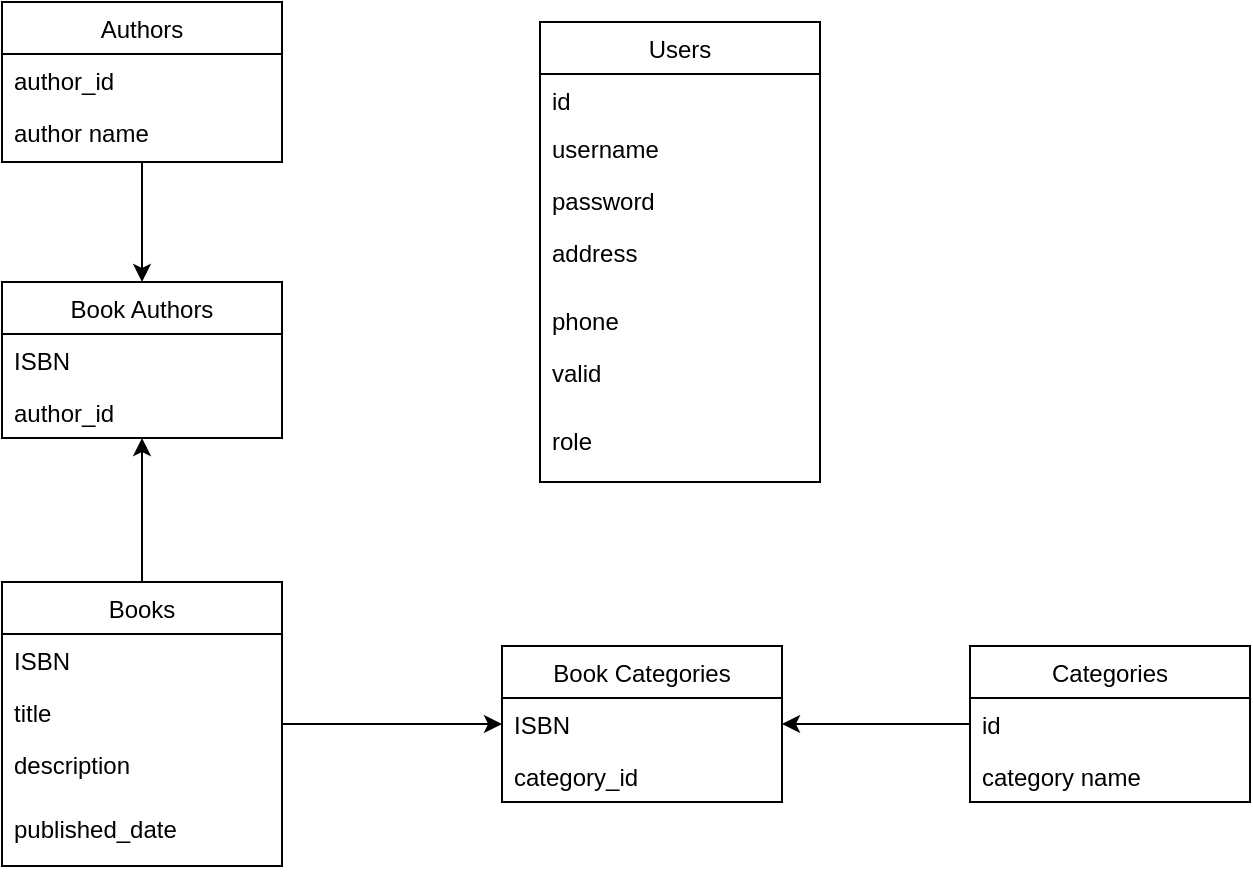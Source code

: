 <mxfile version="12.6.2" type="device"><diagram id="H-et--lgW9uvcnuSV5ao" name="Page-1"><mxGraphModel dx="998" dy="562" grid="1" gridSize="10" guides="1" tooltips="1" connect="1" arrows="1" fold="1" page="1" pageScale="1" pageWidth="850" pageHeight="1100" math="0" shadow="0"><root><mxCell id="0"/><mxCell id="1" parent="0"/><mxCell id="ustVfV5j99YzXeg-ZWxg-114" value="" style="group" vertex="1" connectable="0" parent="1"><mxGeometry x="113" y="260" width="624" height="432" as="geometry"/></mxCell><mxCell id="GwyXpZtgwQyraii6afSM-1" value="Books" style="swimlane;fontStyle=0;childLayout=stackLayout;horizontal=1;startSize=26;fillColor=none;horizontalStack=0;resizeParent=1;resizeParentMax=0;resizeLast=0;collapsible=1;marginBottom=0;" parent="ustVfV5j99YzXeg-ZWxg-114" vertex="1"><mxGeometry y="290" width="140" height="142" as="geometry"/></mxCell><mxCell id="GwyXpZtgwQyraii6afSM-2" value="ISBN" style="text;strokeColor=none;fillColor=none;align=left;verticalAlign=top;spacingLeft=4;spacingRight=4;overflow=hidden;rotatable=0;points=[[0,0.5],[1,0.5]];portConstraint=eastwest;" parent="GwyXpZtgwQyraii6afSM-1" vertex="1"><mxGeometry y="26" width="140" height="26" as="geometry"/></mxCell><mxCell id="GwyXpZtgwQyraii6afSM-3" value="title" style="text;strokeColor=none;fillColor=none;align=left;verticalAlign=top;spacingLeft=4;spacingRight=4;overflow=hidden;rotatable=0;points=[[0,0.5],[1,0.5]];portConstraint=eastwest;" parent="GwyXpZtgwQyraii6afSM-1" vertex="1"><mxGeometry y="52" width="140" height="26" as="geometry"/></mxCell><mxCell id="GwyXpZtgwQyraii6afSM-4" value="description" style="text;strokeColor=none;fillColor=none;align=left;verticalAlign=top;spacingLeft=4;spacingRight=4;overflow=hidden;rotatable=0;points=[[0,0.5],[1,0.5]];portConstraint=eastwest;" parent="GwyXpZtgwQyraii6afSM-1" vertex="1"><mxGeometry y="78" width="140" height="32" as="geometry"/></mxCell><mxCell id="ustVfV5j99YzXeg-ZWxg-80" value="published_date" style="text;strokeColor=none;fillColor=none;align=left;verticalAlign=top;spacingLeft=4;spacingRight=4;overflow=hidden;rotatable=0;points=[[0,0.5],[1,0.5]];portConstraint=eastwest;" vertex="1" parent="GwyXpZtgwQyraii6afSM-1"><mxGeometry y="110" width="140" height="32" as="geometry"/></mxCell><mxCell id="GwyXpZtgwQyraii6afSM-5" value="Authors" style="swimlane;fontStyle=0;childLayout=stackLayout;horizontal=1;startSize=26;fillColor=none;horizontalStack=0;resizeParent=1;resizeParentMax=0;resizeLast=0;collapsible=1;marginBottom=0;" parent="ustVfV5j99YzXeg-ZWxg-114" vertex="1"><mxGeometry width="140" height="80" as="geometry"/></mxCell><mxCell id="GwyXpZtgwQyraii6afSM-6" value="author_id" style="text;strokeColor=none;fillColor=none;align=left;verticalAlign=top;spacingLeft=4;spacingRight=4;overflow=hidden;rotatable=0;points=[[0,0.5],[1,0.5]];portConstraint=eastwest;" parent="GwyXpZtgwQyraii6afSM-5" vertex="1"><mxGeometry y="26" width="140" height="26" as="geometry"/></mxCell><mxCell id="GwyXpZtgwQyraii6afSM-7" value="author name" style="text;strokeColor=none;fillColor=none;align=left;verticalAlign=top;spacingLeft=4;spacingRight=4;overflow=hidden;rotatable=0;points=[[0,0.5],[1,0.5]];portConstraint=eastwest;" parent="GwyXpZtgwQyraii6afSM-5" vertex="1"><mxGeometry y="52" width="140" height="28" as="geometry"/></mxCell><mxCell id="GwyXpZtgwQyraii6afSM-10" value="Categories" style="swimlane;fontStyle=0;childLayout=stackLayout;horizontal=1;startSize=26;fillColor=none;horizontalStack=0;resizeParent=1;resizeParentMax=0;resizeLast=0;collapsible=1;marginBottom=0;" parent="ustVfV5j99YzXeg-ZWxg-114" vertex="1"><mxGeometry x="484" y="322" width="140" height="78" as="geometry"/></mxCell><mxCell id="GwyXpZtgwQyraii6afSM-11" value="id" style="text;strokeColor=none;fillColor=none;align=left;verticalAlign=top;spacingLeft=4;spacingRight=4;overflow=hidden;rotatable=0;points=[[0,0.5],[1,0.5]];portConstraint=eastwest;" parent="GwyXpZtgwQyraii6afSM-10" vertex="1"><mxGeometry y="26" width="140" height="26" as="geometry"/></mxCell><mxCell id="GwyXpZtgwQyraii6afSM-12" value="category name" style="text;strokeColor=none;fillColor=none;align=left;verticalAlign=top;spacingLeft=4;spacingRight=4;overflow=hidden;rotatable=0;points=[[0,0.5],[1,0.5]];portConstraint=eastwest;" parent="GwyXpZtgwQyraii6afSM-10" vertex="1"><mxGeometry y="52" width="140" height="26" as="geometry"/></mxCell><mxCell id="GwyXpZtgwQyraii6afSM-16" value="Users" style="swimlane;fontStyle=0;childLayout=stackLayout;horizontal=1;startSize=26;fillColor=none;horizontalStack=0;resizeParent=1;resizeParentMax=0;resizeLast=0;collapsible=1;marginBottom=0;" parent="ustVfV5j99YzXeg-ZWxg-114" vertex="1"><mxGeometry x="269" y="10" width="140" height="230" as="geometry"/></mxCell><mxCell id="GwyXpZtgwQyraii6afSM-17" value="id" style="text;strokeColor=none;fillColor=none;align=left;verticalAlign=top;spacingLeft=4;spacingRight=4;overflow=hidden;rotatable=0;points=[[0,0.5],[1,0.5]];portConstraint=eastwest;" parent="GwyXpZtgwQyraii6afSM-16" vertex="1"><mxGeometry y="26" width="140" height="24" as="geometry"/></mxCell><mxCell id="GwyXpZtgwQyraii6afSM-18" value="username" style="text;strokeColor=none;fillColor=none;align=left;verticalAlign=top;spacingLeft=4;spacingRight=4;overflow=hidden;rotatable=0;points=[[0,0.5],[1,0.5]];portConstraint=eastwest;" parent="GwyXpZtgwQyraii6afSM-16" vertex="1"><mxGeometry y="50" width="140" height="26" as="geometry"/></mxCell><mxCell id="ustVfV5j99YzXeg-ZWxg-57" value="password" style="text;strokeColor=none;fillColor=none;align=left;verticalAlign=top;spacingLeft=4;spacingRight=4;overflow=hidden;rotatable=0;points=[[0,0.5],[1,0.5]];portConstraint=eastwest;" vertex="1" parent="GwyXpZtgwQyraii6afSM-16"><mxGeometry y="76" width="140" height="26" as="geometry"/></mxCell><mxCell id="GwyXpZtgwQyraii6afSM-19" value="address" style="text;strokeColor=none;fillColor=none;align=left;verticalAlign=top;spacingLeft=4;spacingRight=4;overflow=hidden;rotatable=0;points=[[0,0.5],[1,0.5]];portConstraint=eastwest;" parent="GwyXpZtgwQyraii6afSM-16" vertex="1"><mxGeometry y="102" width="140" height="34" as="geometry"/></mxCell><mxCell id="ustVfV5j99YzXeg-ZWxg-78" value="phone" style="text;strokeColor=none;fillColor=none;align=left;verticalAlign=top;spacingLeft=4;spacingRight=4;overflow=hidden;rotatable=0;points=[[0,0.5],[1,0.5]];portConstraint=eastwest;" vertex="1" parent="GwyXpZtgwQyraii6afSM-16"><mxGeometry y="136" width="140" height="26" as="geometry"/></mxCell><mxCell id="ustVfV5j99YzXeg-ZWxg-79" value="valid" style="text;strokeColor=none;fillColor=none;align=left;verticalAlign=top;spacingLeft=4;spacingRight=4;overflow=hidden;rotatable=0;points=[[0,0.5],[1,0.5]];portConstraint=eastwest;" vertex="1" parent="GwyXpZtgwQyraii6afSM-16"><mxGeometry y="162" width="140" height="34" as="geometry"/></mxCell><mxCell id="ustVfV5j99YzXeg-ZWxg-96" value="role" style="text;strokeColor=none;fillColor=none;align=left;verticalAlign=top;spacingLeft=4;spacingRight=4;overflow=hidden;rotatable=0;points=[[0,0.5],[1,0.5]];portConstraint=eastwest;" vertex="1" parent="GwyXpZtgwQyraii6afSM-16"><mxGeometry y="196" width="140" height="34" as="geometry"/></mxCell><mxCell id="ustVfV5j99YzXeg-ZWxg-2" value="Book Authors" style="swimlane;fontStyle=0;childLayout=stackLayout;horizontal=1;startSize=26;fillColor=none;horizontalStack=0;resizeParent=1;resizeParentMax=0;resizeLast=0;collapsible=1;marginBottom=0;" vertex="1" parent="ustVfV5j99YzXeg-ZWxg-114"><mxGeometry y="140" width="140" height="78" as="geometry"/></mxCell><mxCell id="ustVfV5j99YzXeg-ZWxg-3" value="ISBN" style="text;strokeColor=none;fillColor=none;align=left;verticalAlign=top;spacingLeft=4;spacingRight=4;overflow=hidden;rotatable=0;points=[[0,0.5],[1,0.5]];portConstraint=eastwest;" vertex="1" parent="ustVfV5j99YzXeg-ZWxg-2"><mxGeometry y="26" width="140" height="26" as="geometry"/></mxCell><mxCell id="ustVfV5j99YzXeg-ZWxg-4" value="author_id" style="text;strokeColor=none;fillColor=none;align=left;verticalAlign=top;spacingLeft=4;spacingRight=4;overflow=hidden;rotatable=0;points=[[0,0.5],[1,0.5]];portConstraint=eastwest;" vertex="1" parent="ustVfV5j99YzXeg-ZWxg-2"><mxGeometry y="52" width="140" height="26" as="geometry"/></mxCell><mxCell id="ustVfV5j99YzXeg-ZWxg-83" value="" style="edgeStyle=orthogonalEdgeStyle;rounded=0;orthogonalLoop=1;jettySize=auto;html=1;" edge="1" parent="ustVfV5j99YzXeg-ZWxg-114" source="GwyXpZtgwQyraii6afSM-1" target="ustVfV5j99YzXeg-ZWxg-4"><mxGeometry relative="1" as="geometry"><Array as="points"><mxPoint x="70" y="259"/><mxPoint x="70" y="259"/></Array></mxGeometry></mxCell><mxCell id="ustVfV5j99YzXeg-ZWxg-111" value="" style="edgeStyle=orthogonalEdgeStyle;rounded=0;orthogonalLoop=1;jettySize=auto;html=1;entryX=0.5;entryY=0;entryDx=0;entryDy=0;" edge="1" parent="ustVfV5j99YzXeg-ZWxg-114" source="GwyXpZtgwQyraii6afSM-5" target="ustVfV5j99YzXeg-ZWxg-2"><mxGeometry relative="1" as="geometry"><mxPoint x="70" y="218" as="targetPoint"/></mxGeometry></mxCell><mxCell id="ustVfV5j99YzXeg-ZWxg-93" value="Book Categories" style="swimlane;fontStyle=0;childLayout=stackLayout;horizontal=1;startSize=26;fillColor=none;horizontalStack=0;resizeParent=1;resizeParentMax=0;resizeLast=0;collapsible=1;marginBottom=0;" vertex="1" parent="ustVfV5j99YzXeg-ZWxg-114"><mxGeometry x="250" y="322" width="140" height="78" as="geometry"/></mxCell><mxCell id="ustVfV5j99YzXeg-ZWxg-94" value="ISBN" style="text;strokeColor=none;fillColor=none;align=left;verticalAlign=top;spacingLeft=4;spacingRight=4;overflow=hidden;rotatable=0;points=[[0,0.5],[1,0.5]];portConstraint=eastwest;" vertex="1" parent="ustVfV5j99YzXeg-ZWxg-93"><mxGeometry y="26" width="140" height="26" as="geometry"/></mxCell><mxCell id="ustVfV5j99YzXeg-ZWxg-95" value="category_id" style="text;strokeColor=none;fillColor=none;align=left;verticalAlign=top;spacingLeft=4;spacingRight=4;overflow=hidden;rotatable=0;points=[[0,0.5],[1,0.5]];portConstraint=eastwest;" vertex="1" parent="ustVfV5j99YzXeg-ZWxg-93"><mxGeometry y="52" width="140" height="26" as="geometry"/></mxCell><mxCell id="ustVfV5j99YzXeg-ZWxg-102" value="" style="edgeStyle=orthogonalEdgeStyle;rounded=0;orthogonalLoop=1;jettySize=auto;html=1;entryX=0;entryY=0.5;entryDx=0;entryDy=0;" edge="1" parent="ustVfV5j99YzXeg-ZWxg-114" source="GwyXpZtgwQyraii6afSM-1" target="ustVfV5j99YzXeg-ZWxg-94"><mxGeometry relative="1" as="geometry"><mxPoint x="220" y="361" as="targetPoint"/></mxGeometry></mxCell><mxCell id="ustVfV5j99YzXeg-ZWxg-106" value="" style="edgeStyle=orthogonalEdgeStyle;rounded=0;orthogonalLoop=1;jettySize=auto;html=1;entryX=1;entryY=0.5;entryDx=0;entryDy=0;" edge="1" parent="ustVfV5j99YzXeg-ZWxg-114" source="GwyXpZtgwQyraii6afSM-10" target="ustVfV5j99YzXeg-ZWxg-94"><mxGeometry relative="1" as="geometry"><mxPoint x="420" y="339" as="targetPoint"/></mxGeometry></mxCell></root></mxGraphModel></diagram></mxfile>